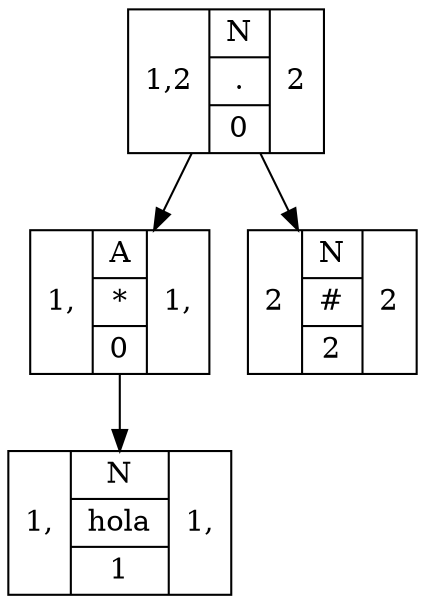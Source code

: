 digraph G{
rankdir=UD
node[shape=record]
concentrate=true
nodo4[ label = "1,2|{N|.|0}|2"];
nodo2[ label = "1,|{A|*|0}|1,"];
nodo1[ label = "1,|{N|hola|1}|1,"];
nodo2->nodo1
nodo4->nodo2
nodo3[ label = "2|{N|#|2}|2"];
nodo4->nodo3

}
